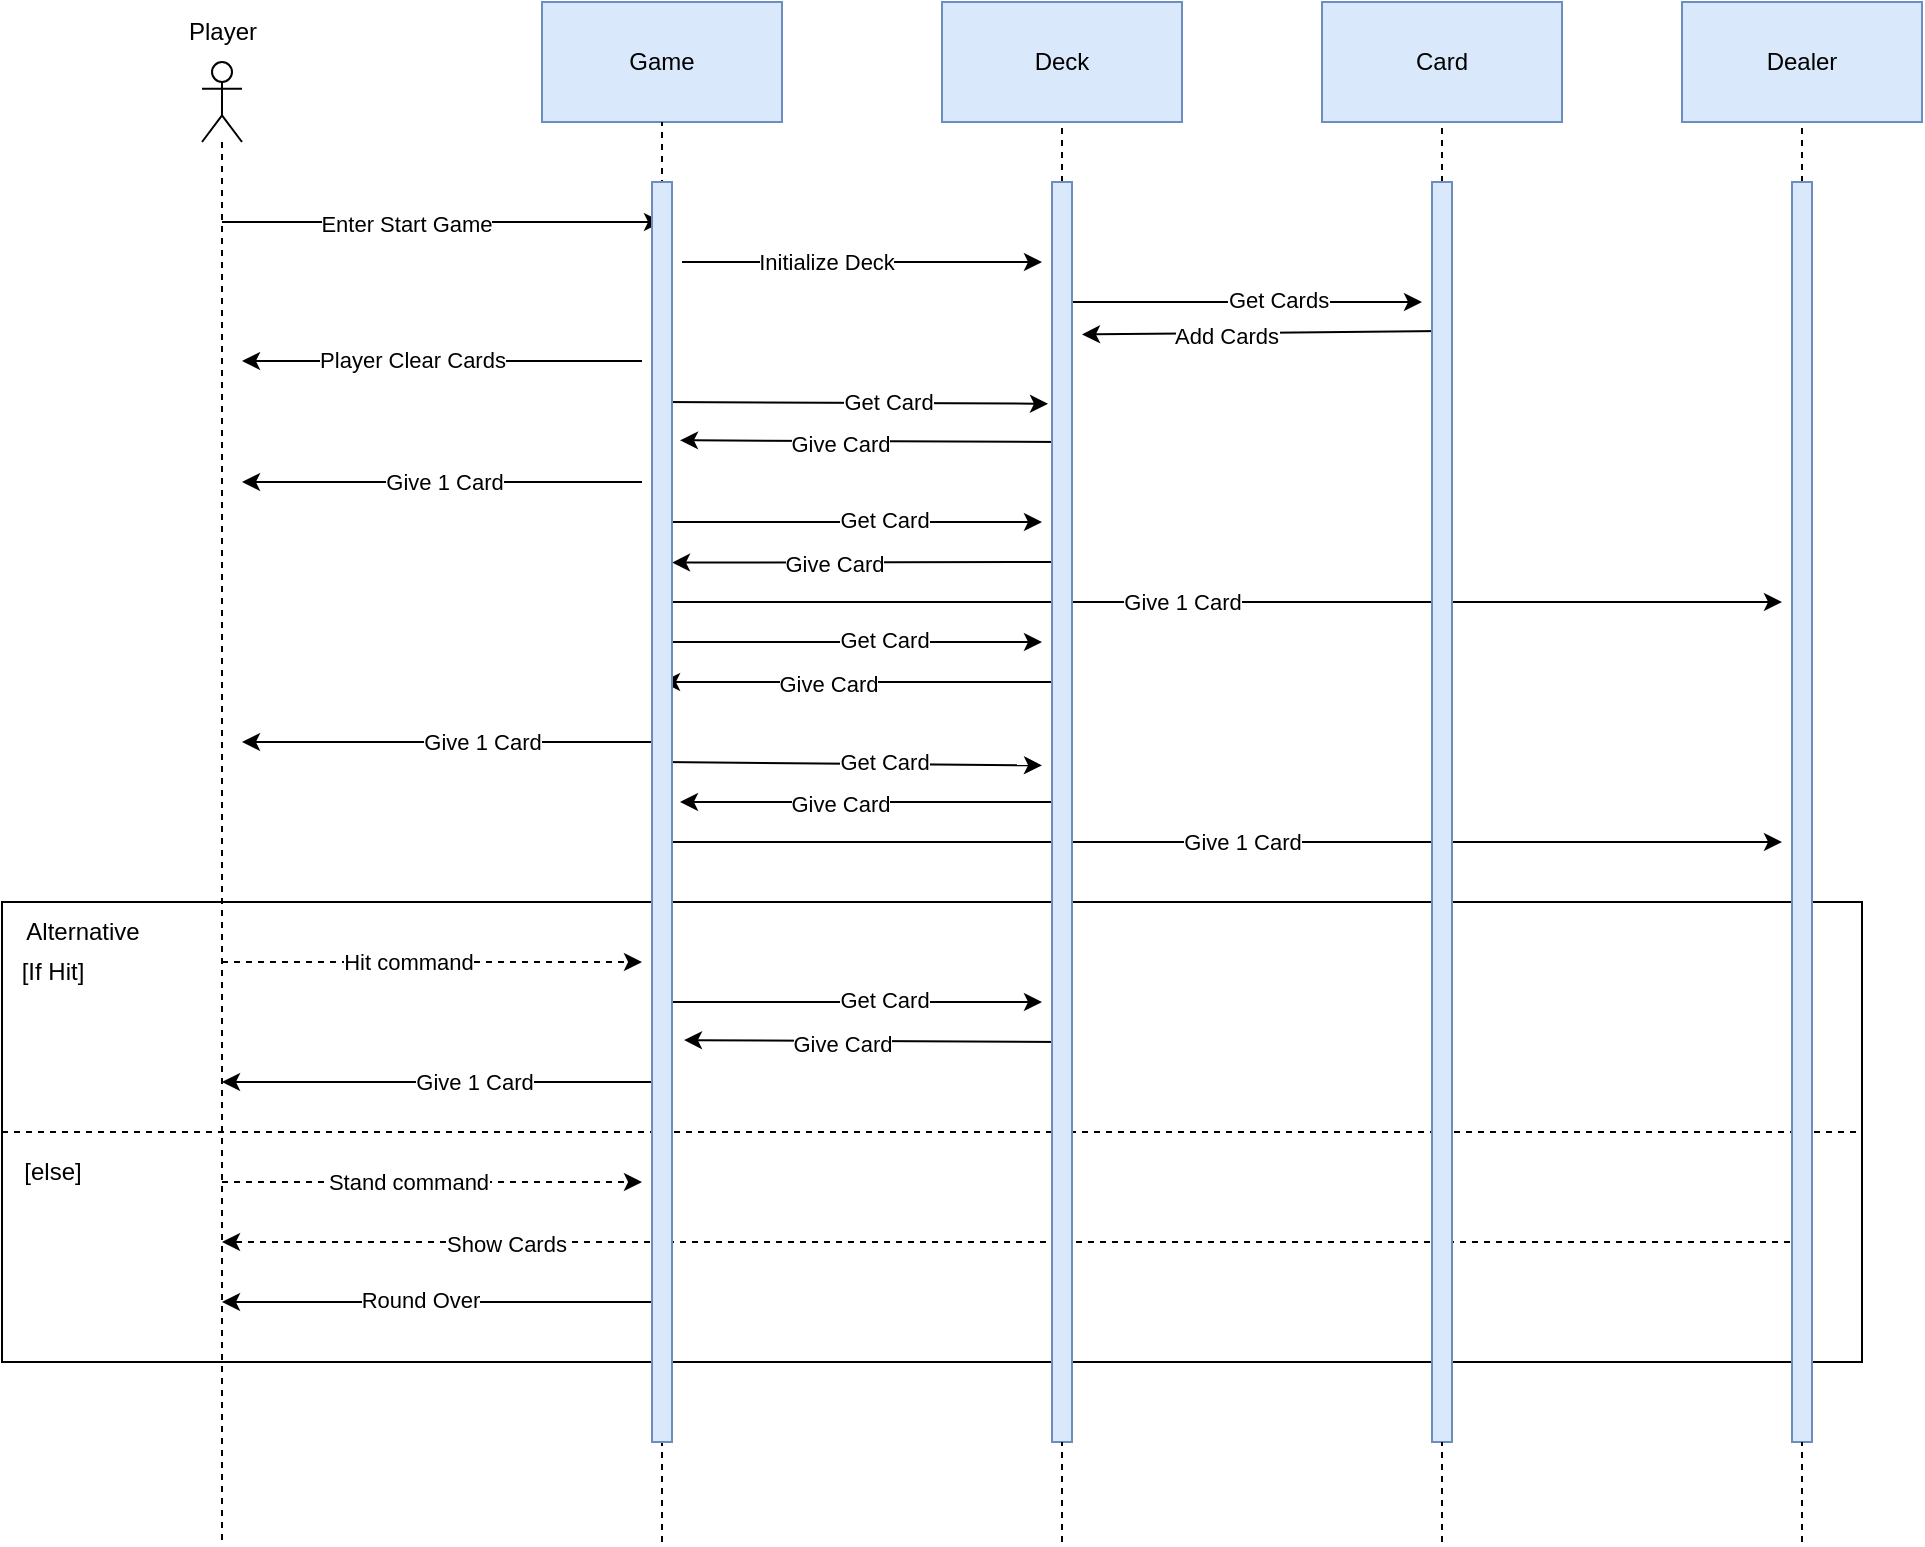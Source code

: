 <mxfile version="20.6.0" type="device"><diagram id="kgpKYQtTHZ0yAKxKKP6v" name="Page-1"><mxGraphModel dx="2276" dy="800" grid="1" gridSize="10" guides="1" tooltips="1" connect="1" arrows="1" fold="1" page="1" pageScale="1" pageWidth="850" pageHeight="1100" math="0" shadow="0"><root><mxCell id="0"/><mxCell id="1" parent="0"/><mxCell id="M_x4oDtnElO0GQdkhvuP-36" value="" style="group" vertex="1" connectable="0" parent="1"><mxGeometry x="-20" y="530" width="930" height="230" as="geometry"/></mxCell><mxCell id="M_x4oDtnElO0GQdkhvuP-31" value="" style="rounded=0;whiteSpace=wrap;html=1;" vertex="1" parent="M_x4oDtnElO0GQdkhvuP-36"><mxGeometry width="930" height="230" as="geometry"/></mxCell><mxCell id="M_x4oDtnElO0GQdkhvuP-32" value="Alternative" style="text;html=1;align=center;verticalAlign=middle;resizable=0;points=[];autosize=1;strokeColor=none;fillColor=none;" vertex="1" parent="M_x4oDtnElO0GQdkhvuP-36"><mxGeometry width="80" height="30" as="geometry"/></mxCell><mxCell id="M_x4oDtnElO0GQdkhvuP-34" value="[If Hit]" style="text;html=1;align=center;verticalAlign=middle;resizable=0;points=[];autosize=1;strokeColor=none;fillColor=none;" vertex="1" parent="M_x4oDtnElO0GQdkhvuP-36"><mxGeometry y="20" width="50" height="30" as="geometry"/></mxCell><mxCell id="M_x4oDtnElO0GQdkhvuP-35" value="[else]" style="text;html=1;align=center;verticalAlign=middle;resizable=0;points=[];autosize=1;strokeColor=none;fillColor=none;" vertex="1" parent="M_x4oDtnElO0GQdkhvuP-36"><mxGeometry y="120" width="50" height="30" as="geometry"/></mxCell><mxCell id="M_x4oDtnElO0GQdkhvuP-33" value="" style="endArrow=none;dashed=1;html=1;rounded=0;entryX=1;entryY=0.5;entryDx=0;entryDy=0;exitX=0;exitY=0.5;exitDx=0;exitDy=0;" edge="1" parent="M_x4oDtnElO0GQdkhvuP-36" source="M_x4oDtnElO0GQdkhvuP-31" target="M_x4oDtnElO0GQdkhvuP-31"><mxGeometry width="50" height="50" relative="1" as="geometry"><mxPoint x="-80" y="410" as="sourcePoint"/><mxPoint x="490" y="350" as="targetPoint"/></mxGeometry></mxCell><mxCell id="M_x4oDtnElO0GQdkhvuP-56" value="" style="html=1;labelBackgroundColor=#ffffff;startArrow=none;startFill=0;startSize=6;endArrow=classic;endFill=1;endSize=6;jettySize=auto;orthogonalLoop=1;strokeWidth=1;dashed=1;fontSize=14;rounded=0;" edge="1" parent="M_x4oDtnElO0GQdkhvuP-36"><mxGeometry width="60" height="60" relative="1" as="geometry"><mxPoint x="110" y="30" as="sourcePoint"/><mxPoint x="320" y="30" as="targetPoint"/></mxGeometry></mxCell><mxCell id="M_x4oDtnElO0GQdkhvuP-57" value="Hit command" style="edgeLabel;html=1;align=center;verticalAlign=middle;resizable=0;points=[];" vertex="1" connectable="0" parent="M_x4oDtnElO0GQdkhvuP-56"><mxGeometry x="0.4" y="-1" relative="1" as="geometry"><mxPoint x="-54" y="-1" as="offset"/></mxGeometry></mxCell><mxCell id="M_x4oDtnElO0GQdkhvuP-58" value="" style="endArrow=classic;html=1;rounded=0;" edge="1" parent="M_x4oDtnElO0GQdkhvuP-36"><mxGeometry width="50" height="50" relative="1" as="geometry"><mxPoint x="330" y="50" as="sourcePoint"/><mxPoint x="520" y="50" as="targetPoint"/></mxGeometry></mxCell><mxCell id="M_x4oDtnElO0GQdkhvuP-59" value="Get Card" style="edgeLabel;html=1;align=center;verticalAlign=middle;resizable=0;points=[];" vertex="1" connectable="0" parent="M_x4oDtnElO0GQdkhvuP-58"><mxGeometry x="0.17" y="1" relative="1" as="geometry"><mxPoint as="offset"/></mxGeometry></mxCell><mxCell id="M_x4oDtnElO0GQdkhvuP-60" value="" style="endArrow=classic;html=1;rounded=0;entryX=1.6;entryY=0.681;entryDx=0;entryDy=0;entryPerimeter=0;" edge="1" parent="M_x4oDtnElO0GQdkhvuP-36" target="M_x4oDtnElO0GQdkhvuP-70"><mxGeometry width="50" height="50" relative="1" as="geometry"><mxPoint x="530" y="70" as="sourcePoint"/><mxPoint x="330" y="70" as="targetPoint"/></mxGeometry></mxCell><mxCell id="M_x4oDtnElO0GQdkhvuP-61" value="Give Card" style="edgeLabel;html=1;align=center;verticalAlign=middle;resizable=0;points=[];" vertex="1" connectable="0" parent="M_x4oDtnElO0GQdkhvuP-60"><mxGeometry x="0.17" y="1" relative="1" as="geometry"><mxPoint as="offset"/></mxGeometry></mxCell><mxCell id="M_x4oDtnElO0GQdkhvuP-62" value="" style="endArrow=classic;html=1;rounded=0;" edge="1" parent="M_x4oDtnElO0GQdkhvuP-36"><mxGeometry width="50" height="50" relative="1" as="geometry"><mxPoint x="330" y="90" as="sourcePoint"/><mxPoint x="110" y="90" as="targetPoint"/></mxGeometry></mxCell><mxCell id="M_x4oDtnElO0GQdkhvuP-63" value="Give 1 Card" style="edgeLabel;html=1;align=center;verticalAlign=middle;resizable=0;points=[];" vertex="1" connectable="0" parent="M_x4oDtnElO0GQdkhvuP-62"><mxGeometry x="-0.235" relative="1" as="geometry"><mxPoint x="-10" as="offset"/></mxGeometry></mxCell><mxCell id="M_x4oDtnElO0GQdkhvuP-64" value="" style="html=1;labelBackgroundColor=#ffffff;startArrow=none;startFill=0;startSize=6;endArrow=classic;endFill=1;endSize=6;jettySize=auto;orthogonalLoop=1;strokeWidth=1;dashed=1;fontSize=14;rounded=0;" edge="1" parent="M_x4oDtnElO0GQdkhvuP-36"><mxGeometry width="60" height="60" relative="1" as="geometry"><mxPoint x="110" y="140" as="sourcePoint"/><mxPoint x="320" y="140" as="targetPoint"/></mxGeometry></mxCell><mxCell id="M_x4oDtnElO0GQdkhvuP-65" value="Stand command" style="edgeLabel;html=1;align=center;verticalAlign=middle;resizable=0;points=[];" vertex="1" connectable="0" parent="M_x4oDtnElO0GQdkhvuP-64"><mxGeometry x="0.4" y="-1" relative="1" as="geometry"><mxPoint x="-54" y="-1" as="offset"/></mxGeometry></mxCell><mxCell id="M_x4oDtnElO0GQdkhvuP-68" value="" style="endArrow=classic;html=1;rounded=0;" edge="1" parent="M_x4oDtnElO0GQdkhvuP-36" target="JCaLb4r8ydu9nljMLJ2L-2"><mxGeometry width="50" height="50" relative="1" as="geometry"><mxPoint x="330" y="200" as="sourcePoint"/><mxPoint x="250" y="200" as="targetPoint"/></mxGeometry></mxCell><mxCell id="M_x4oDtnElO0GQdkhvuP-69" value="Round Over" style="edgeLabel;html=1;align=center;verticalAlign=middle;resizable=0;points=[];" vertex="1" connectable="0" parent="M_x4oDtnElO0GQdkhvuP-68"><mxGeometry x="0.098" y="-1" relative="1" as="geometry"><mxPoint as="offset"/></mxGeometry></mxCell><mxCell id="JCaLb4r8ydu9nljMLJ2L-2" value="" style="shape=umlLifeline;participant=umlActor;perimeter=lifelinePerimeter;whiteSpace=wrap;html=1;container=1;collapsible=0;recursiveResize=0;verticalAlign=top;spacingTop=36;outlineConnect=0;" parent="1" vertex="1"><mxGeometry x="80" y="110" width="20" height="740" as="geometry"/></mxCell><mxCell id="JCaLb4r8ydu9nljMLJ2L-4" value="Player" style="text;html=1;align=center;verticalAlign=middle;resizable=0;points=[];autosize=1;strokeColor=none;fillColor=none;" parent="1" vertex="1"><mxGeometry x="60" y="80" width="60" height="30" as="geometry"/></mxCell><mxCell id="M_x4oDtnElO0GQdkhvuP-1" value="Game" style="rounded=0;whiteSpace=wrap;html=1;fillColor=#dae8fc;strokeColor=#6c8ebf;" vertex="1" parent="1"><mxGeometry x="250" y="80" width="120" height="60" as="geometry"/></mxCell><mxCell id="M_x4oDtnElO0GQdkhvuP-2" value="Dealer" style="whiteSpace=wrap;html=1;rounded=0;fillColor=#dae8fc;strokeColor=#6c8ebf;" vertex="1" parent="1"><mxGeometry x="820" y="80" width="120" height="60" as="geometry"/></mxCell><mxCell id="M_x4oDtnElO0GQdkhvuP-4" value="" style="endArrow=none;dashed=1;html=1;rounded=0;entryX=0.5;entryY=1;entryDx=0;entryDy=0;" edge="1" parent="1" target="M_x4oDtnElO0GQdkhvuP-1"><mxGeometry width="50" height="50" relative="1" as="geometry"><mxPoint x="310" y="850" as="sourcePoint"/><mxPoint x="450" y="350" as="targetPoint"/><Array as="points"><mxPoint x="310" y="240"/></Array></mxGeometry></mxCell><mxCell id="M_x4oDtnElO0GQdkhvuP-5" value="" style="endArrow=none;dashed=1;html=1;rounded=0;entryX=0.5;entryY=1;entryDx=0;entryDy=0;startArrow=none;" edge="1" parent="1" source="M_x4oDtnElO0GQdkhvuP-75" target="M_x4oDtnElO0GQdkhvuP-2"><mxGeometry width="50" height="50" relative="1" as="geometry"><mxPoint x="880" y="850" as="sourcePoint"/><mxPoint x="510" y="160" as="targetPoint"/></mxGeometry></mxCell><mxCell id="M_x4oDtnElO0GQdkhvuP-11" value="" style="endArrow=classic;html=1;rounded=0;" edge="1" parent="1"><mxGeometry width="50" height="50" relative="1" as="geometry"><mxPoint x="90" y="190" as="sourcePoint"/><mxPoint x="310" y="190" as="targetPoint"/></mxGeometry></mxCell><mxCell id="M_x4oDtnElO0GQdkhvuP-12" value="Enter Start Game" style="edgeLabel;html=1;align=center;verticalAlign=middle;resizable=0;points=[];" vertex="1" connectable="0" parent="M_x4oDtnElO0GQdkhvuP-11"><mxGeometry x="-0.164" y="-1" relative="1" as="geometry"><mxPoint as="offset"/></mxGeometry></mxCell><mxCell id="M_x4oDtnElO0GQdkhvuP-13" value="" style="endArrow=classic;html=1;rounded=0;" edge="1" parent="1"><mxGeometry width="50" height="50" relative="1" as="geometry"><mxPoint x="320" y="210" as="sourcePoint"/><mxPoint x="500" y="210" as="targetPoint"/></mxGeometry></mxCell><mxCell id="M_x4oDtnElO0GQdkhvuP-14" value="Initialize Deck" style="edgeLabel;html=1;align=center;verticalAlign=middle;resizable=0;points=[];" vertex="1" connectable="0" parent="M_x4oDtnElO0GQdkhvuP-13"><mxGeometry x="-0.2" relative="1" as="geometry"><mxPoint as="offset"/></mxGeometry></mxCell><mxCell id="M_x4oDtnElO0GQdkhvuP-15" value="" style="endArrow=classic;html=1;rounded=0;" edge="1" parent="1"><mxGeometry width="50" height="50" relative="1" as="geometry"><mxPoint x="300" y="259.5" as="sourcePoint"/><mxPoint x="100" y="259.5" as="targetPoint"/></mxGeometry></mxCell><mxCell id="M_x4oDtnElO0GQdkhvuP-16" value="Player Clear Cards" style="edgeLabel;html=1;align=center;verticalAlign=middle;resizable=0;points=[];" vertex="1" connectable="0" parent="M_x4oDtnElO0GQdkhvuP-15"><mxGeometry x="0.152" y="-1" relative="1" as="geometry"><mxPoint as="offset"/></mxGeometry></mxCell><mxCell id="M_x4oDtnElO0GQdkhvuP-23" value="" style="endArrow=classic;html=1;rounded=0;" edge="1" parent="1"><mxGeometry width="50" height="50" relative="1" as="geometry"><mxPoint x="300" y="320" as="sourcePoint"/><mxPoint x="100" y="320" as="targetPoint"/></mxGeometry></mxCell><mxCell id="M_x4oDtnElO0GQdkhvuP-24" value="Give 1 Card" style="edgeLabel;html=1;align=center;verticalAlign=middle;resizable=0;points=[];" vertex="1" connectable="0" parent="M_x4oDtnElO0GQdkhvuP-23"><mxGeometry x="-0.235" relative="1" as="geometry"><mxPoint x="-23" as="offset"/></mxGeometry></mxCell><mxCell id="M_x4oDtnElO0GQdkhvuP-25" value="" style="endArrow=classic;html=1;rounded=0;" edge="1" parent="1"><mxGeometry width="50" height="50" relative="1" as="geometry"><mxPoint x="310" y="380" as="sourcePoint"/><mxPoint x="870" y="380" as="targetPoint"/></mxGeometry></mxCell><mxCell id="M_x4oDtnElO0GQdkhvuP-26" value="Give 1 Card" style="edgeLabel;html=1;align=center;verticalAlign=middle;resizable=0;points=[];" vertex="1" connectable="0" parent="M_x4oDtnElO0GQdkhvuP-25"><mxGeometry x="-0.235" relative="1" as="geometry"><mxPoint x="46" as="offset"/></mxGeometry></mxCell><mxCell id="M_x4oDtnElO0GQdkhvuP-27" value="" style="endArrow=classic;html=1;rounded=0;" edge="1" parent="1"><mxGeometry width="50" height="50" relative="1" as="geometry"><mxPoint x="310" y="450" as="sourcePoint"/><mxPoint x="100" y="450" as="targetPoint"/></mxGeometry></mxCell><mxCell id="M_x4oDtnElO0GQdkhvuP-28" value="Give 1 Card" style="edgeLabel;html=1;align=center;verticalAlign=middle;resizable=0;points=[];" vertex="1" connectable="0" parent="M_x4oDtnElO0GQdkhvuP-27"><mxGeometry x="-0.235" relative="1" as="geometry"><mxPoint x="-10" as="offset"/></mxGeometry></mxCell><mxCell id="M_x4oDtnElO0GQdkhvuP-29" value="" style="endArrow=classic;html=1;rounded=0;" edge="1" parent="1"><mxGeometry width="50" height="50" relative="1" as="geometry"><mxPoint x="310" y="500" as="sourcePoint"/><mxPoint x="870" y="500" as="targetPoint"/></mxGeometry></mxCell><mxCell id="M_x4oDtnElO0GQdkhvuP-30" value="Give 1 Card" style="edgeLabel;html=1;align=center;verticalAlign=middle;resizable=0;points=[];" vertex="1" connectable="0" parent="M_x4oDtnElO0GQdkhvuP-29"><mxGeometry x="-0.235" relative="1" as="geometry"><mxPoint x="76" as="offset"/></mxGeometry></mxCell><mxCell id="M_x4oDtnElO0GQdkhvuP-3" value="Deck" style="whiteSpace=wrap;html=1;rounded=0;fillColor=#dae8fc;strokeColor=#6c8ebf;" vertex="1" parent="1"><mxGeometry x="450" y="80" width="120" height="60" as="geometry"/></mxCell><mxCell id="M_x4oDtnElO0GQdkhvuP-6" value="" style="endArrow=none;dashed=1;html=1;rounded=0;entryX=0.5;entryY=1;entryDx=0;entryDy=0;startArrow=none;" edge="1" parent="1" source="M_x4oDtnElO0GQdkhvuP-71" target="M_x4oDtnElO0GQdkhvuP-3"><mxGeometry width="50" height="50" relative="1" as="geometry"><mxPoint x="510" y="850" as="sourcePoint"/><mxPoint x="510" y="170" as="targetPoint"/></mxGeometry></mxCell><mxCell id="M_x4oDtnElO0GQdkhvuP-19" value="" style="endArrow=classic;html=1;rounded=0;" edge="1" parent="1"><mxGeometry width="50" height="50" relative="1" as="geometry"><mxPoint x="510" y="230" as="sourcePoint"/><mxPoint x="690" y="230" as="targetPoint"/></mxGeometry></mxCell><mxCell id="M_x4oDtnElO0GQdkhvuP-20" value="Get Cards" style="edgeLabel;html=1;align=center;verticalAlign=middle;resizable=0;points=[];" vertex="1" connectable="0" parent="M_x4oDtnElO0GQdkhvuP-19"><mxGeometry x="0.2" y="1" relative="1" as="geometry"><mxPoint as="offset"/></mxGeometry></mxCell><mxCell id="M_x4oDtnElO0GQdkhvuP-9" value="Card" style="whiteSpace=wrap;html=1;rounded=0;fillColor=#dae8fc;strokeColor=#6c8ebf;" vertex="1" parent="1"><mxGeometry x="640" y="80" width="120" height="60" as="geometry"/></mxCell><mxCell id="M_x4oDtnElO0GQdkhvuP-10" value="" style="endArrow=none;dashed=1;html=1;rounded=0;entryX=0.5;entryY=1;entryDx=0;entryDy=0;startArrow=none;" edge="1" parent="1" target="M_x4oDtnElO0GQdkhvuP-9" source="M_x4oDtnElO0GQdkhvuP-73"><mxGeometry width="50" height="50" relative="1" as="geometry"><mxPoint x="700" y="850" as="sourcePoint"/><mxPoint x="700" y="170" as="targetPoint"/></mxGeometry></mxCell><mxCell id="M_x4oDtnElO0GQdkhvuP-21" value="" style="endArrow=classic;html=1;rounded=0;entryX=1.5;entryY=0.121;entryDx=0;entryDy=0;entryPerimeter=0;" edge="1" parent="1" target="M_x4oDtnElO0GQdkhvuP-71"><mxGeometry width="50" height="50" relative="1" as="geometry"><mxPoint x="700" y="244.5" as="sourcePoint"/><mxPoint x="510" y="245" as="targetPoint"/></mxGeometry></mxCell><mxCell id="M_x4oDtnElO0GQdkhvuP-22" value="Add Cards" style="edgeLabel;html=1;align=center;verticalAlign=middle;resizable=0;points=[];" vertex="1" connectable="0" parent="M_x4oDtnElO0GQdkhvuP-21"><mxGeometry x="0.2" y="1" relative="1" as="geometry"><mxPoint as="offset"/></mxGeometry></mxCell><mxCell id="M_x4oDtnElO0GQdkhvuP-38" value="" style="endArrow=classic;html=1;rounded=0;entryX=-0.2;entryY=0.176;entryDx=0;entryDy=0;entryPerimeter=0;" edge="1" parent="1" target="M_x4oDtnElO0GQdkhvuP-71"><mxGeometry width="50" height="50" relative="1" as="geometry"><mxPoint x="310" y="280" as="sourcePoint"/><mxPoint x="510" y="280" as="targetPoint"/></mxGeometry></mxCell><mxCell id="M_x4oDtnElO0GQdkhvuP-39" value="Get Card" style="edgeLabel;html=1;align=center;verticalAlign=middle;resizable=0;points=[];" vertex="1" connectable="0" parent="M_x4oDtnElO0GQdkhvuP-38"><mxGeometry x="0.17" y="1" relative="1" as="geometry"><mxPoint as="offset"/></mxGeometry></mxCell><mxCell id="M_x4oDtnElO0GQdkhvuP-40" value="" style="endArrow=classic;html=1;rounded=0;entryX=1.4;entryY=0.205;entryDx=0;entryDy=0;entryPerimeter=0;" edge="1" parent="1" target="M_x4oDtnElO0GQdkhvuP-70"><mxGeometry width="50" height="50" relative="1" as="geometry"><mxPoint x="510" y="300" as="sourcePoint"/><mxPoint x="310" y="300" as="targetPoint"/></mxGeometry></mxCell><mxCell id="M_x4oDtnElO0GQdkhvuP-41" value="Give Card" style="edgeLabel;html=1;align=center;verticalAlign=middle;resizable=0;points=[];" vertex="1" connectable="0" parent="M_x4oDtnElO0GQdkhvuP-40"><mxGeometry x="0.17" y="1" relative="1" as="geometry"><mxPoint as="offset"/></mxGeometry></mxCell><mxCell id="M_x4oDtnElO0GQdkhvuP-42" value="" style="endArrow=classic;html=1;rounded=0;" edge="1" parent="1"><mxGeometry width="50" height="50" relative="1" as="geometry"><mxPoint x="310" y="340" as="sourcePoint"/><mxPoint x="500" y="340" as="targetPoint"/></mxGeometry></mxCell><mxCell id="M_x4oDtnElO0GQdkhvuP-43" value="Get Card" style="edgeLabel;html=1;align=center;verticalAlign=middle;resizable=0;points=[];" vertex="1" connectable="0" parent="M_x4oDtnElO0GQdkhvuP-42"><mxGeometry x="0.17" y="1" relative="1" as="geometry"><mxPoint as="offset"/></mxGeometry></mxCell><mxCell id="M_x4oDtnElO0GQdkhvuP-44" value="" style="endArrow=classic;html=1;rounded=0;entryX=1;entryY=0.302;entryDx=0;entryDy=0;entryPerimeter=0;" edge="1" parent="1" target="M_x4oDtnElO0GQdkhvuP-70"><mxGeometry width="50" height="50" relative="1" as="geometry"><mxPoint x="510" y="360" as="sourcePoint"/><mxPoint x="320" y="360" as="targetPoint"/></mxGeometry></mxCell><mxCell id="M_x4oDtnElO0GQdkhvuP-45" value="Give Card" style="edgeLabel;html=1;align=center;verticalAlign=middle;resizable=0;points=[];" vertex="1" connectable="0" parent="M_x4oDtnElO0GQdkhvuP-44"><mxGeometry x="0.17" y="1" relative="1" as="geometry"><mxPoint as="offset"/></mxGeometry></mxCell><mxCell id="M_x4oDtnElO0GQdkhvuP-46" value="" style="endArrow=classic;html=1;rounded=0;" edge="1" parent="1"><mxGeometry width="50" height="50" relative="1" as="geometry"><mxPoint x="310" y="400" as="sourcePoint"/><mxPoint x="500" y="400" as="targetPoint"/></mxGeometry></mxCell><mxCell id="M_x4oDtnElO0GQdkhvuP-47" value="Get Card" style="edgeLabel;html=1;align=center;verticalAlign=middle;resizable=0;points=[];" vertex="1" connectable="0" parent="M_x4oDtnElO0GQdkhvuP-46"><mxGeometry x="0.17" y="1" relative="1" as="geometry"><mxPoint as="offset"/></mxGeometry></mxCell><mxCell id="M_x4oDtnElO0GQdkhvuP-48" value="" style="endArrow=classic;html=1;rounded=0;" edge="1" parent="1"><mxGeometry width="50" height="50" relative="1" as="geometry"><mxPoint x="510" y="420" as="sourcePoint"/><mxPoint x="310" y="420" as="targetPoint"/></mxGeometry></mxCell><mxCell id="M_x4oDtnElO0GQdkhvuP-49" value="Give Card" style="edgeLabel;html=1;align=center;verticalAlign=middle;resizable=0;points=[];" vertex="1" connectable="0" parent="M_x4oDtnElO0GQdkhvuP-48"><mxGeometry x="0.17" y="1" relative="1" as="geometry"><mxPoint as="offset"/></mxGeometry></mxCell><mxCell id="M_x4oDtnElO0GQdkhvuP-50" value="" style="endArrow=classic;html=1;rounded=0;entryX=-0.5;entryY=0.463;entryDx=0;entryDy=0;entryPerimeter=0;" edge="1" parent="1" target="M_x4oDtnElO0GQdkhvuP-71"><mxGeometry width="50" height="50" relative="1" as="geometry"><mxPoint x="310" y="460" as="sourcePoint"/><mxPoint x="510" y="460" as="targetPoint"/></mxGeometry></mxCell><mxCell id="M_x4oDtnElO0GQdkhvuP-51" value="Get Card" style="edgeLabel;html=1;align=center;verticalAlign=middle;resizable=0;points=[];" vertex="1" connectable="0" parent="M_x4oDtnElO0GQdkhvuP-50"><mxGeometry x="0.17" y="1" relative="1" as="geometry"><mxPoint as="offset"/></mxGeometry></mxCell><mxCell id="M_x4oDtnElO0GQdkhvuP-52" value="" style="endArrow=classic;html=1;rounded=0;entryX=1.4;entryY=0.492;entryDx=0;entryDy=0;entryPerimeter=0;" edge="1" parent="1" target="M_x4oDtnElO0GQdkhvuP-70"><mxGeometry width="50" height="50" relative="1" as="geometry"><mxPoint x="510" y="480" as="sourcePoint"/><mxPoint x="310" y="480" as="targetPoint"/></mxGeometry></mxCell><mxCell id="M_x4oDtnElO0GQdkhvuP-53" value="Give Card" style="edgeLabel;html=1;align=center;verticalAlign=middle;resizable=0;points=[];" vertex="1" connectable="0" parent="M_x4oDtnElO0GQdkhvuP-52"><mxGeometry x="0.17" y="1" relative="1" as="geometry"><mxPoint as="offset"/></mxGeometry></mxCell><mxCell id="M_x4oDtnElO0GQdkhvuP-66" value="" style="html=1;labelBackgroundColor=#ffffff;startArrow=none;startFill=0;startSize=6;endArrow=classic;endFill=1;endSize=6;jettySize=auto;orthogonalLoop=1;strokeWidth=1;dashed=1;fontSize=14;rounded=0;" edge="1" parent="1" target="JCaLb4r8ydu9nljMLJ2L-2"><mxGeometry width="60" height="60" relative="1" as="geometry"><mxPoint x="880" y="700" as="sourcePoint"/><mxPoint x="490" y="410" as="targetPoint"/></mxGeometry></mxCell><mxCell id="M_x4oDtnElO0GQdkhvuP-67" value="Show Cards" style="edgeLabel;html=1;align=center;verticalAlign=middle;resizable=0;points=[];" vertex="1" connectable="0" parent="M_x4oDtnElO0GQdkhvuP-66"><mxGeometry x="0.642" y="1" relative="1" as="geometry"><mxPoint as="offset"/></mxGeometry></mxCell><mxCell id="M_x4oDtnElO0GQdkhvuP-70" value="" style="html=1;points=[];perimeter=orthogonalPerimeter;fillColor=#dae8fc;strokeColor=#6c8ebf;" vertex="1" parent="1"><mxGeometry x="305" y="170" width="10" height="630" as="geometry"/></mxCell><mxCell id="M_x4oDtnElO0GQdkhvuP-71" value="" style="html=1;points=[];perimeter=orthogonalPerimeter;fillColor=#dae8fc;strokeColor=#6c8ebf;" vertex="1" parent="1"><mxGeometry x="505" y="170" width="10" height="630" as="geometry"/></mxCell><mxCell id="M_x4oDtnElO0GQdkhvuP-72" value="" style="endArrow=none;dashed=1;html=1;rounded=0;entryX=0.5;entryY=1;entryDx=0;entryDy=0;" edge="1" parent="1" target="M_x4oDtnElO0GQdkhvuP-71"><mxGeometry width="50" height="50" relative="1" as="geometry"><mxPoint x="510" y="850" as="sourcePoint"/><mxPoint x="510" y="140" as="targetPoint"/></mxGeometry></mxCell><mxCell id="M_x4oDtnElO0GQdkhvuP-73" value="" style="html=1;points=[];perimeter=orthogonalPerimeter;fillColor=#dae8fc;strokeColor=#6c8ebf;" vertex="1" parent="1"><mxGeometry x="695" y="170" width="10" height="630" as="geometry"/></mxCell><mxCell id="M_x4oDtnElO0GQdkhvuP-74" value="" style="endArrow=none;dashed=1;html=1;rounded=0;entryX=0.5;entryY=1;entryDx=0;entryDy=0;" edge="1" parent="1" target="M_x4oDtnElO0GQdkhvuP-73"><mxGeometry width="50" height="50" relative="1" as="geometry"><mxPoint x="700" y="850" as="sourcePoint"/><mxPoint x="700" y="140" as="targetPoint"/></mxGeometry></mxCell><mxCell id="M_x4oDtnElO0GQdkhvuP-75" value="" style="html=1;points=[];perimeter=orthogonalPerimeter;fillColor=#dae8fc;strokeColor=#6c8ebf;" vertex="1" parent="1"><mxGeometry x="875" y="170" width="10" height="630" as="geometry"/></mxCell><mxCell id="M_x4oDtnElO0GQdkhvuP-76" value="" style="endArrow=none;dashed=1;html=1;rounded=0;entryX=0.5;entryY=1;entryDx=0;entryDy=0;" edge="1" parent="1" target="M_x4oDtnElO0GQdkhvuP-75"><mxGeometry width="50" height="50" relative="1" as="geometry"><mxPoint x="880" y="850" as="sourcePoint"/><mxPoint x="880" y="140" as="targetPoint"/></mxGeometry></mxCell></root></mxGraphModel></diagram></mxfile>